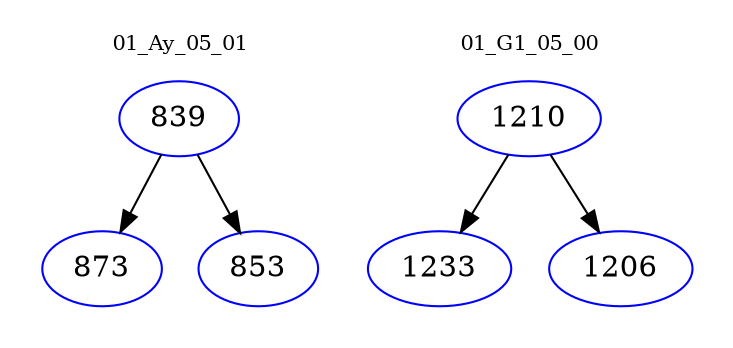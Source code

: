 digraph{
subgraph cluster_0 {
color = white
label = "01_Ay_05_01";
fontsize=10;
T0_839 [label="839", color="blue"]
T0_839 -> T0_873 [color="black"]
T0_873 [label="873", color="blue"]
T0_839 -> T0_853 [color="black"]
T0_853 [label="853", color="blue"]
}
subgraph cluster_1 {
color = white
label = "01_G1_05_00";
fontsize=10;
T1_1210 [label="1210", color="blue"]
T1_1210 -> T1_1233 [color="black"]
T1_1233 [label="1233", color="blue"]
T1_1210 -> T1_1206 [color="black"]
T1_1206 [label="1206", color="blue"]
}
}
